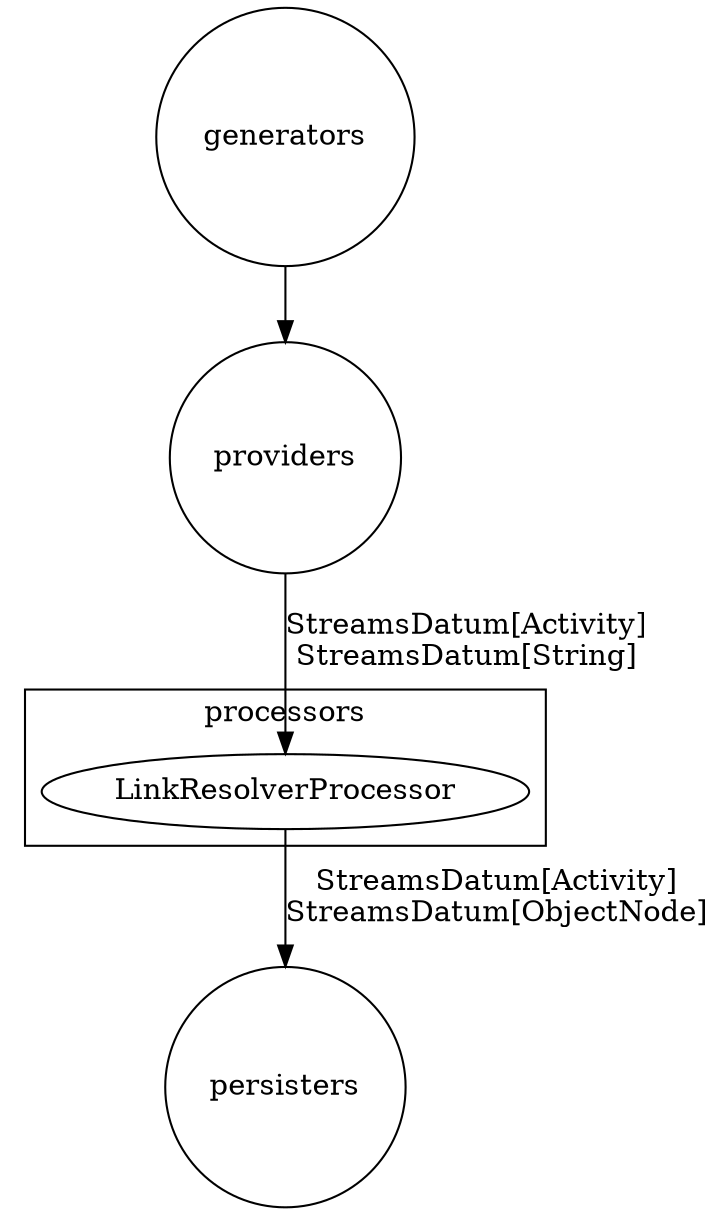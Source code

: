digraph g {

  graph [compound = true];

  //presentation
  splines = true;
  overlap = false;
  rankdir = TB;

  generators [label="generators", shape="circle"];
  providers [label="providers", shape="circle"];
  persisters [label="persisters", shape="circle"];

  subgraph cluster_processors {
    label="processors";
    processors_urls_LinkResolverProcessor [label="LinkResolverProcessor"]
  }

  generators -> providers

  providers -> processors_urls_LinkResolverProcessor [label="StreamsDatum[Activity]\nStreamsDatum[String]"]
  processors_urls_LinkResolverProcessor -> persisters [label="StreamsDatum[Activity]\nStreamsDatum[ObjectNode]"]

}

